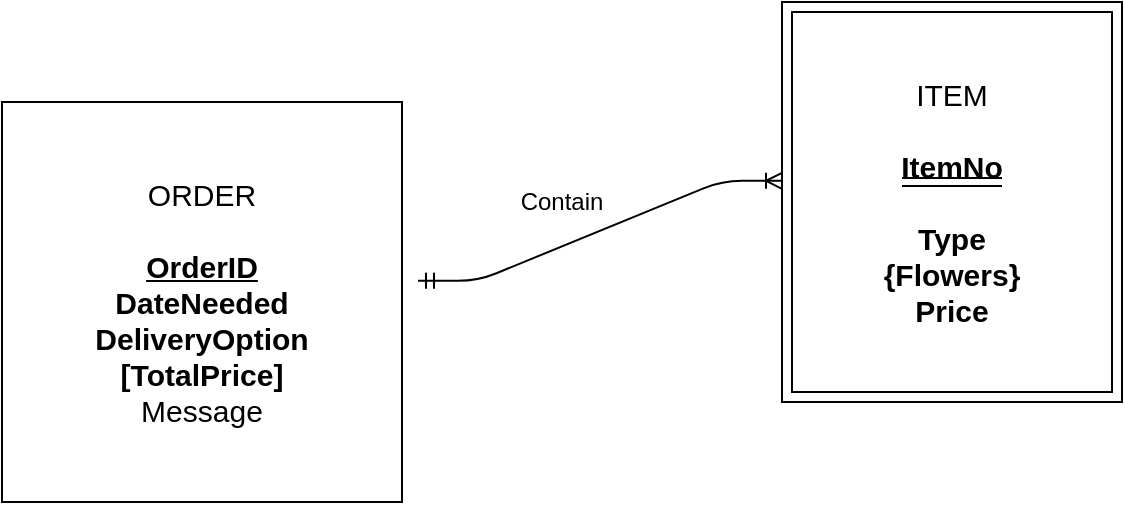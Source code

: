 <mxfile version="13.6.10" type="github">
  <diagram id="P-JO8rAt3TdP4NuigEDv" name="Page-1">
    <mxGraphModel dx="782" dy="469" grid="1" gridSize="10" guides="1" tooltips="1" connect="1" arrows="1" fold="1" page="1" pageScale="1" pageWidth="827" pageHeight="1169" math="0" shadow="0">
      <root>
        <mxCell id="0" />
        <mxCell id="1" parent="0" />
        <mxCell id="hyVQGrhSqwPtmVgviTRc-2" value="&lt;font style=&quot;font-size: 15px&quot;&gt;ORDER&lt;br&gt;&lt;br&gt;&lt;u&gt;&lt;b&gt;OrderID&lt;/b&gt;&lt;/u&gt;&lt;br&gt;&lt;b&gt;DateNeeded&lt;br&gt;DeliveryOption&lt;/b&gt;&lt;br&gt;&lt;b&gt;[TotalPrice]&lt;/b&gt;&lt;br&gt;Message&lt;/font&gt;" style="whiteSpace=wrap;html=1;align=center;" vertex="1" parent="1">
          <mxGeometry x="90" y="110" width="200" height="200" as="geometry" />
        </mxCell>
        <mxCell id="hyVQGrhSqwPtmVgviTRc-3" value="&lt;span style=&quot;font-size: 15px&quot;&gt;ITEM&lt;br&gt;&lt;br&gt;&lt;b&gt;ItemNo&lt;br&gt;&lt;br&gt;Type&lt;br&gt;{Flowers}&lt;br&gt;Price&lt;/b&gt;&lt;br&gt;&lt;/span&gt;" style="shape=ext;margin=3;double=1;whiteSpace=wrap;html=1;align=center;" vertex="1" parent="1">
          <mxGeometry x="480" y="60" width="170" height="200" as="geometry" />
        </mxCell>
        <mxCell id="hyVQGrhSqwPtmVgviTRc-5" value="" style="shape=link;html=1;" edge="1" parent="1">
          <mxGeometry width="100" relative="1" as="geometry">
            <mxPoint x="540" y="150" as="sourcePoint" />
            <mxPoint x="590" y="150" as="targetPoint" />
          </mxGeometry>
        </mxCell>
        <mxCell id="hyVQGrhSqwPtmVgviTRc-6" value="" style="edgeStyle=entityRelationEdgeStyle;fontSize=12;html=1;endArrow=ERoneToMany;startArrow=ERmandOne;exitX=1.04;exitY=0.447;exitDx=0;exitDy=0;exitPerimeter=0;entryX=0;entryY=0.447;entryDx=0;entryDy=0;entryPerimeter=0;" edge="1" parent="1" source="hyVQGrhSqwPtmVgviTRc-2" target="hyVQGrhSqwPtmVgviTRc-3">
          <mxGeometry width="100" height="100" relative="1" as="geometry">
            <mxPoint x="340" y="210" as="sourcePoint" />
            <mxPoint x="440" y="110" as="targetPoint" />
          </mxGeometry>
        </mxCell>
        <mxCell id="hyVQGrhSqwPtmVgviTRc-7" value="Contain" style="text;html=1;strokeColor=none;fillColor=none;align=center;verticalAlign=middle;whiteSpace=wrap;rounded=0;" vertex="1" parent="1">
          <mxGeometry x="350" y="150" width="40" height="20" as="geometry" />
        </mxCell>
      </root>
    </mxGraphModel>
  </diagram>
</mxfile>
